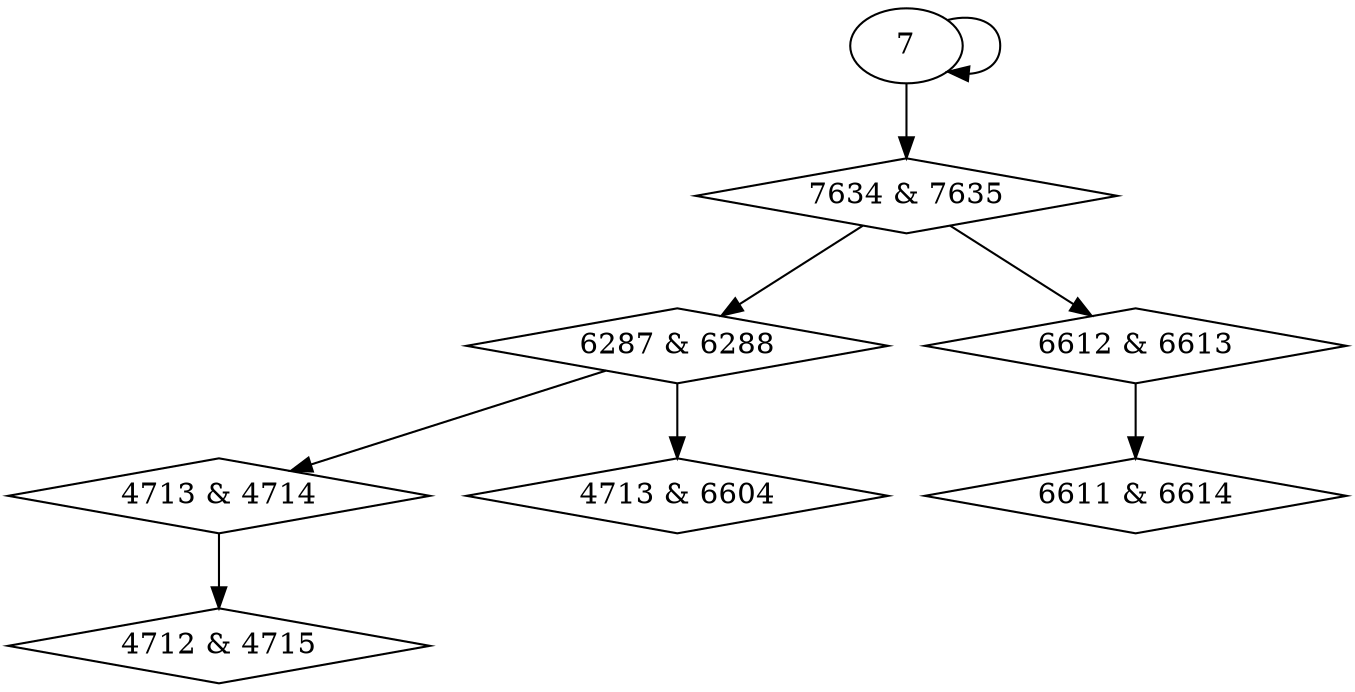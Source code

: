 digraph {
0 [label = "4712 & 4715", shape = diamond];
1 [label = "4713 & 4714", shape = diamond];
2 [label = "4713 & 6604", shape = diamond];
3 [label = "6287 & 6288", shape = diamond];
4 [label = "6611 & 6614", shape = diamond];
5 [label = "6612 & 6613", shape = diamond];
6 [label = "7634 & 7635", shape = diamond];
1 -> 0;
3 -> 1;
3 -> 2;
6 -> 3;
5 -> 4;
6 -> 5;
7 -> 6;
7 -> 7;
}
